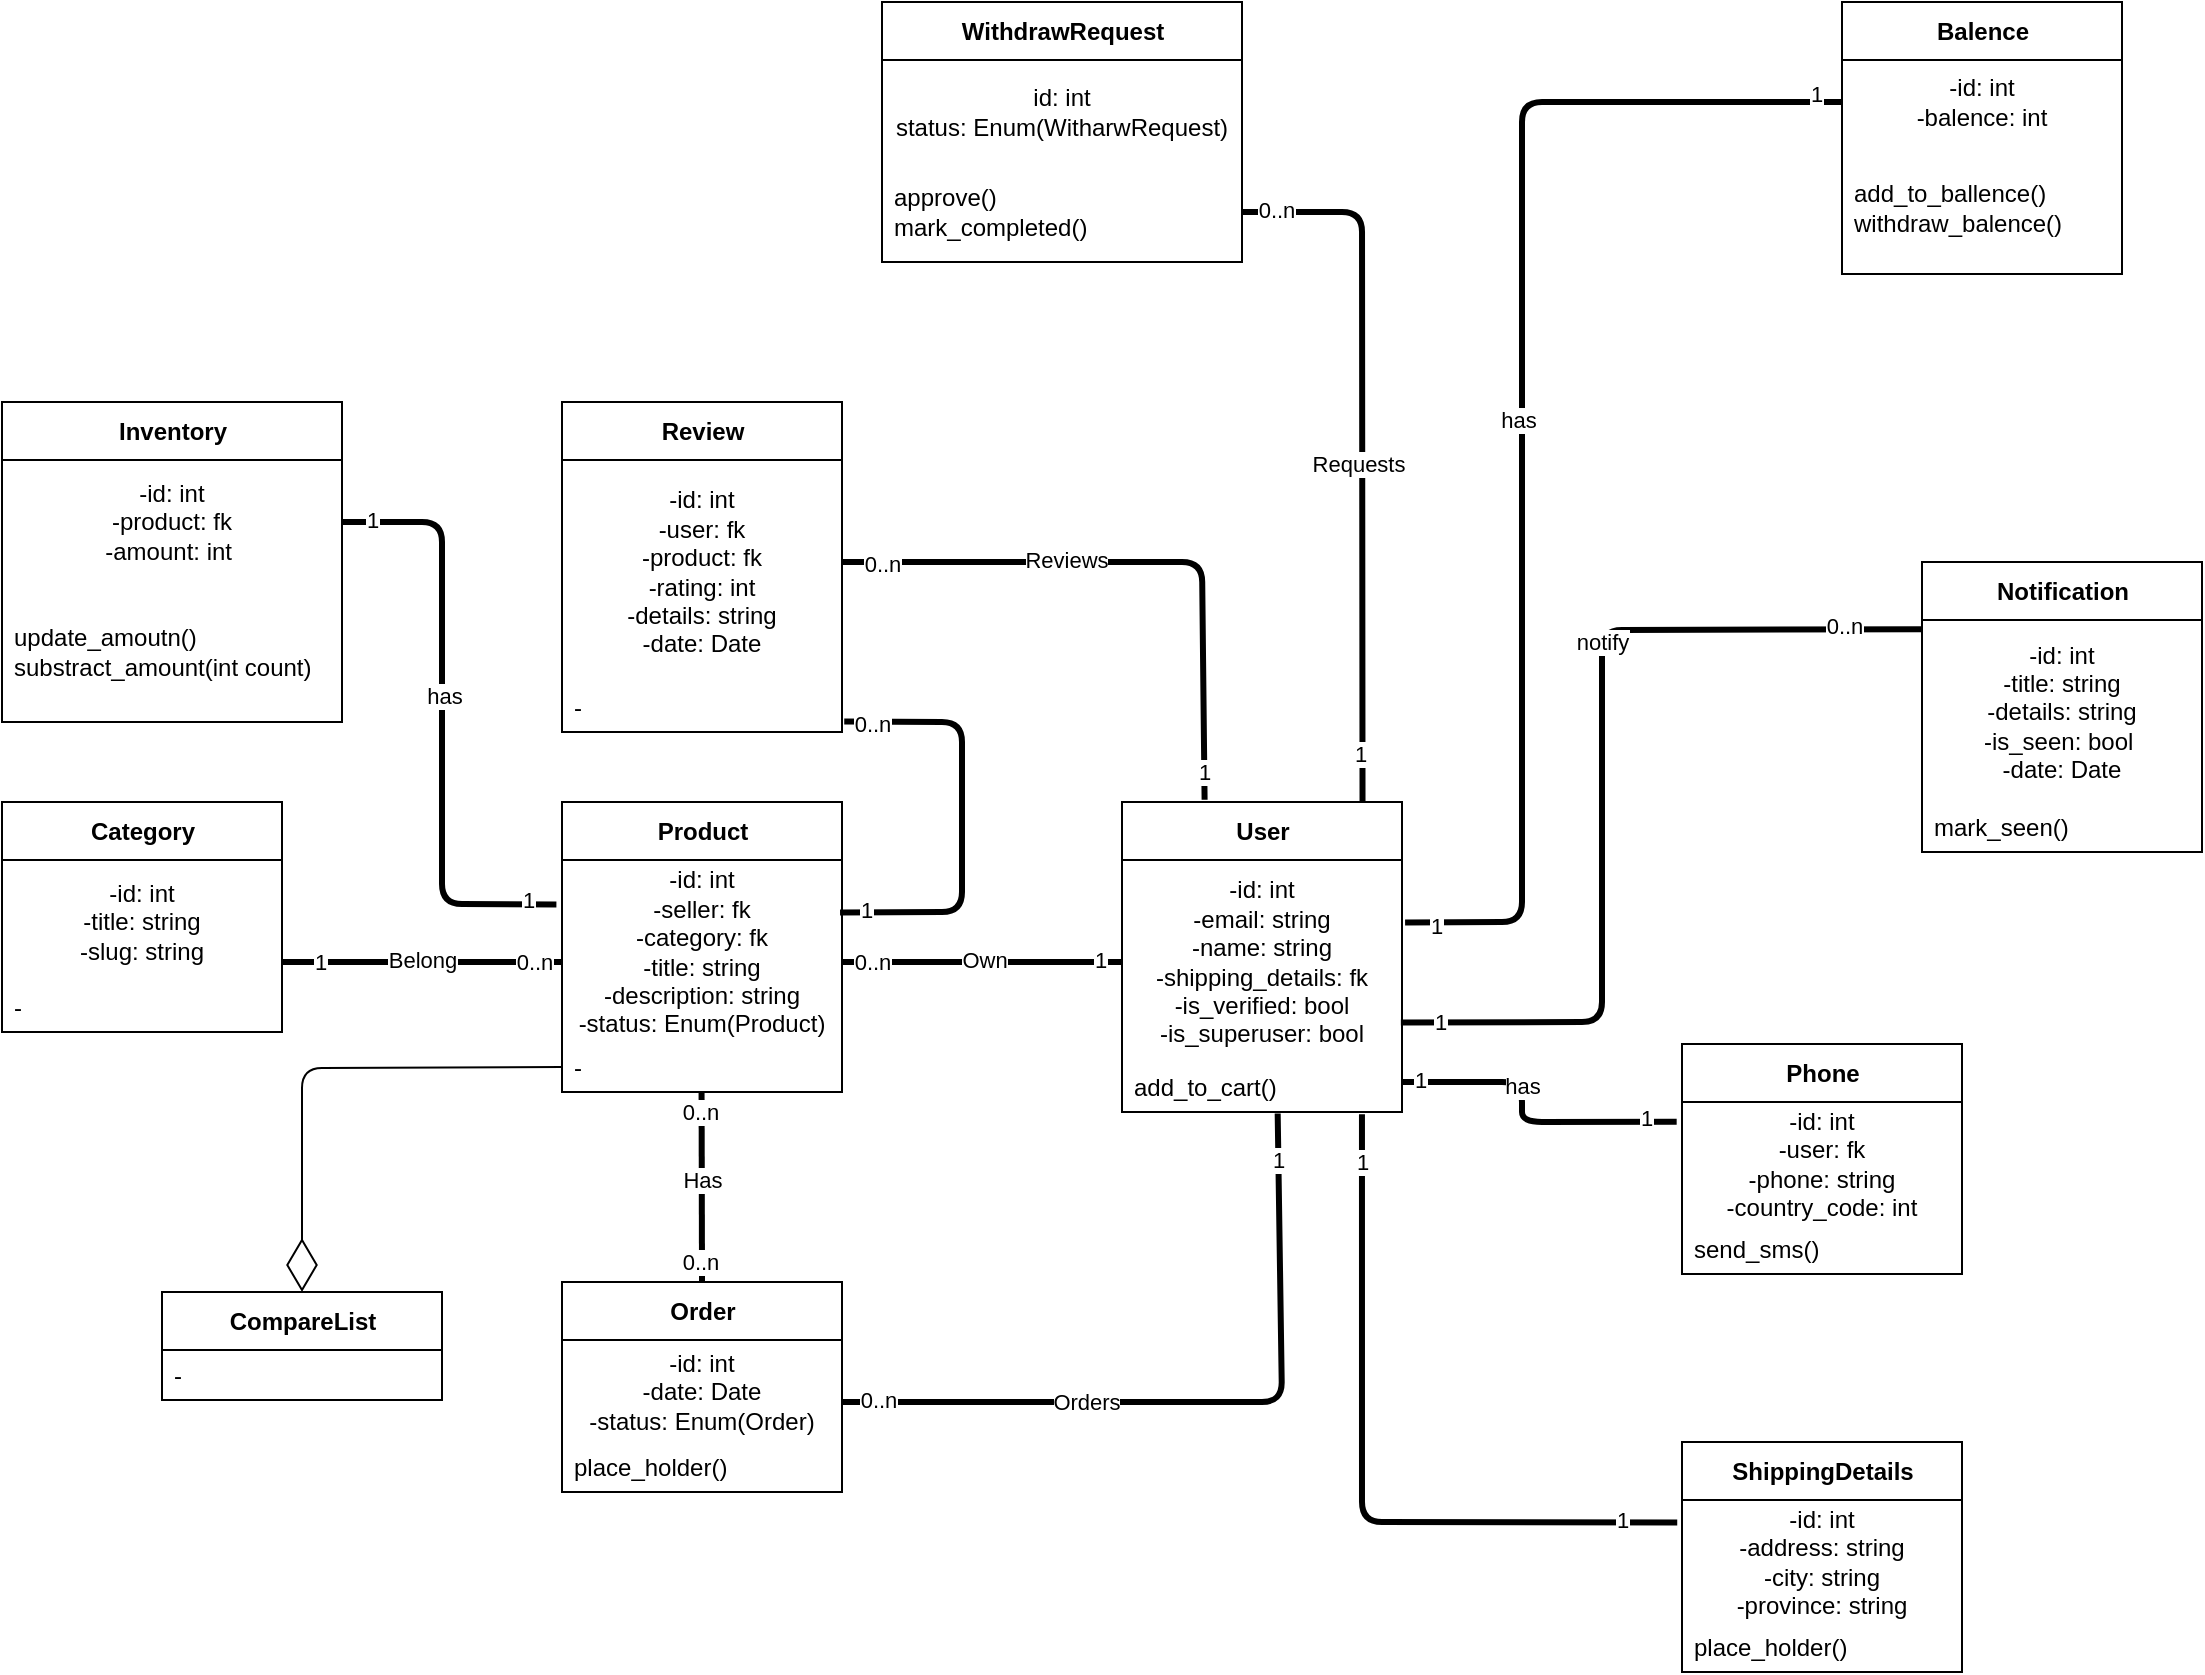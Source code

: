 <mxfile>
    <diagram id="PvmefhZthufcn5cNyNyI" name="Page-1">
        <mxGraphModel dx="1221" dy="1799" grid="1" gridSize="10" guides="1" tooltips="1" connect="1" arrows="1" fold="1" page="1" pageScale="1" pageWidth="850" pageHeight="1100" math="0" shadow="0">
            <root>
                <mxCell id="0"/>
                <mxCell id="1" parent="0"/>
                <mxCell id="57" value="User" style="swimlane;fontStyle=1;align=center;verticalAlign=middle;childLayout=stackLayout;horizontal=1;startSize=29;horizontalStack=0;resizeParent=1;resizeParentMax=0;resizeLast=0;collapsible=0;marginBottom=0;html=1;" vertex="1" parent="1">
                    <mxGeometry x="1400" y="160" width="140" height="155" as="geometry"/>
                </mxCell>
                <mxCell id="58" value="-id: int&lt;br&gt;-email: string&lt;br&gt;-name: string&lt;br&gt;-shipping_details: fk&lt;br&gt;-is_verified: bool&lt;br&gt;-is_superuser: bool" style="text;html=1;strokeColor=none;fillColor=none;align=center;verticalAlign=middle;spacingLeft=4;spacingRight=4;overflow=hidden;rotatable=0;points=[[0,0.5],[1,0.5]];portConstraint=eastwest;" vertex="1" parent="57">
                    <mxGeometry y="29" width="140" height="101" as="geometry"/>
                </mxCell>
                <mxCell id="59" value="add_to_cart()" style="text;html=1;strokeColor=none;fillColor=none;align=left;verticalAlign=middle;spacingLeft=4;spacingRight=4;overflow=hidden;rotatable=0;points=[[0,0.5],[1,0.5]];portConstraint=eastwest;" vertex="1" parent="57">
                    <mxGeometry y="130" width="140" height="25" as="geometry"/>
                </mxCell>
                <mxCell id="60" value="Product" style="swimlane;fontStyle=1;align=center;verticalAlign=middle;childLayout=stackLayout;horizontal=1;startSize=29;horizontalStack=0;resizeParent=1;resizeParentMax=0;resizeLast=0;collapsible=0;marginBottom=0;html=1;" vertex="1" parent="1">
                    <mxGeometry x="1120" y="160" width="140" height="145" as="geometry"/>
                </mxCell>
                <mxCell id="61" value="-id: int&lt;br&gt;-seller: fk&lt;br&gt;-category: fk&lt;br&gt;-title: string&lt;br&gt;-description: string&lt;br&gt;-status: Enum(Product)" style="text;html=1;strokeColor=none;fillColor=none;align=center;verticalAlign=middle;spacingLeft=4;spacingRight=4;overflow=hidden;rotatable=0;points=[[0,0.5],[1,0.5]];portConstraint=eastwest;" vertex="1" parent="60">
                    <mxGeometry y="29" width="140" height="91" as="geometry"/>
                </mxCell>
                <mxCell id="62" value="-" style="text;html=1;strokeColor=none;fillColor=none;align=left;verticalAlign=middle;spacingLeft=4;spacingRight=4;overflow=hidden;rotatable=0;points=[[0,0.5],[1,0.5]];portConstraint=eastwest;" vertex="1" parent="60">
                    <mxGeometry y="120" width="140" height="25" as="geometry"/>
                </mxCell>
                <mxCell id="63" value="" style="endArrow=none;startArrow=none;endFill=0;startFill=0;endSize=8;html=1;verticalAlign=bottom;labelBackgroundColor=none;strokeWidth=3;" edge="1" parent="1">
                    <mxGeometry width="160" relative="1" as="geometry">
                        <mxPoint x="1260" y="240" as="sourcePoint"/>
                        <mxPoint x="1400" y="240" as="targetPoint"/>
                    </mxGeometry>
                </mxCell>
                <mxCell id="64" value="0..n" style="edgeLabel;html=1;align=center;verticalAlign=middle;resizable=0;points=[];" vertex="1" connectable="0" parent="63">
                    <mxGeometry x="-0.887" relative="1" as="geometry">
                        <mxPoint x="7" as="offset"/>
                    </mxGeometry>
                </mxCell>
                <mxCell id="65" value="1" style="edgeLabel;html=1;align=center;verticalAlign=middle;resizable=0;points=[];" vertex="1" connectable="0" parent="63">
                    <mxGeometry x="0.842" y="1" relative="1" as="geometry">
                        <mxPoint as="offset"/>
                    </mxGeometry>
                </mxCell>
                <mxCell id="73" value="Own" style="edgeLabel;html=1;align=center;verticalAlign=middle;resizable=0;points=[];" vertex="1" connectable="0" parent="63">
                    <mxGeometry x="-0.11" y="1" relative="1" as="geometry">
                        <mxPoint x="8" as="offset"/>
                    </mxGeometry>
                </mxCell>
                <mxCell id="66" value="Order" style="swimlane;fontStyle=1;align=center;verticalAlign=middle;childLayout=stackLayout;horizontal=1;startSize=29;horizontalStack=0;resizeParent=1;resizeParentMax=0;resizeLast=0;collapsible=0;marginBottom=0;html=1;" vertex="1" parent="1">
                    <mxGeometry x="1120" y="400" width="140" height="105" as="geometry"/>
                </mxCell>
                <mxCell id="67" value="-id: int&lt;br&gt;-date: Date&lt;br&gt;-status: Enum(Order)" style="text;html=1;strokeColor=none;fillColor=none;align=center;verticalAlign=middle;spacingLeft=4;spacingRight=4;overflow=hidden;rotatable=0;points=[[0,0.5],[1,0.5]];portConstraint=eastwest;" vertex="1" parent="66">
                    <mxGeometry y="29" width="140" height="51" as="geometry"/>
                </mxCell>
                <mxCell id="68" value="place_holder()" style="text;html=1;strokeColor=none;fillColor=none;align=left;verticalAlign=middle;spacingLeft=4;spacingRight=4;overflow=hidden;rotatable=0;points=[[0,0.5],[1,0.5]];portConstraint=eastwest;" vertex="1" parent="66">
                    <mxGeometry y="80" width="140" height="25" as="geometry"/>
                </mxCell>
                <mxCell id="70" value="" style="endArrow=none;startArrow=none;endFill=0;startFill=0;endSize=8;html=1;verticalAlign=bottom;labelBackgroundColor=none;strokeWidth=3;" edge="1" parent="1">
                    <mxGeometry width="160" relative="1" as="geometry">
                        <mxPoint x="1189.79" y="305" as="sourcePoint"/>
                        <mxPoint x="1190" y="400" as="targetPoint"/>
                    </mxGeometry>
                </mxCell>
                <mxCell id="76" value="0..n" style="edgeLabel;html=1;align=center;verticalAlign=middle;resizable=0;points=[];" vertex="1" connectable="0" parent="70">
                    <mxGeometry x="0.781" y="-1" relative="1" as="geometry">
                        <mxPoint as="offset"/>
                    </mxGeometry>
                </mxCell>
                <mxCell id="77" value="0..n" style="edgeLabel;html=1;align=center;verticalAlign=middle;resizable=0;points=[];" vertex="1" connectable="0" parent="70">
                    <mxGeometry x="-0.802" y="-1" relative="1" as="geometry">
                        <mxPoint as="offset"/>
                    </mxGeometry>
                </mxCell>
                <mxCell id="86" value="Has" style="edgeLabel;html=1;align=center;verticalAlign=middle;resizable=0;points=[];" vertex="1" connectable="0" parent="70">
                    <mxGeometry x="-0.075" relative="1" as="geometry">
                        <mxPoint as="offset"/>
                    </mxGeometry>
                </mxCell>
                <mxCell id="71" value="" style="endArrow=none;startArrow=none;endFill=0;startFill=0;endSize=8;html=1;verticalAlign=bottom;labelBackgroundColor=none;strokeWidth=3;entryX=0.556;entryY=1.031;entryDx=0;entryDy=0;entryPerimeter=0;" edge="1" parent="1" target="59">
                    <mxGeometry width="160" relative="1" as="geometry">
                        <mxPoint x="1260" y="460" as="sourcePoint"/>
                        <mxPoint x="1420" y="460" as="targetPoint"/>
                        <Array as="points">
                            <mxPoint x="1480" y="460"/>
                        </Array>
                    </mxGeometry>
                </mxCell>
                <mxCell id="72" value="0..n" style="edgeLabel;html=1;align=center;verticalAlign=middle;resizable=0;points=[];" vertex="1" connectable="0" parent="71">
                    <mxGeometry x="-0.901" y="1" relative="1" as="geometry">
                        <mxPoint as="offset"/>
                    </mxGeometry>
                </mxCell>
                <mxCell id="75" value="1" style="edgeLabel;html=1;align=center;verticalAlign=middle;resizable=0;points=[];" vertex="1" connectable="0" parent="71">
                    <mxGeometry x="0.874" relative="1" as="geometry">
                        <mxPoint as="offset"/>
                    </mxGeometry>
                </mxCell>
                <mxCell id="85" value="Orders" style="edgeLabel;html=1;align=center;verticalAlign=middle;resizable=0;points=[];" vertex="1" connectable="0" parent="71">
                    <mxGeometry x="-0.334" relative="1" as="geometry">
                        <mxPoint as="offset"/>
                    </mxGeometry>
                </mxCell>
                <mxCell id="78" value="Category" style="swimlane;fontStyle=1;align=center;verticalAlign=middle;childLayout=stackLayout;horizontal=1;startSize=29;horizontalStack=0;resizeParent=1;resizeParentMax=0;resizeLast=0;collapsible=0;marginBottom=0;html=1;" vertex="1" parent="1">
                    <mxGeometry x="840" y="160" width="140" height="115" as="geometry"/>
                </mxCell>
                <mxCell id="79" value="-id: int&lt;br&gt;-title: string&lt;br&gt;-slug: string" style="text;html=1;strokeColor=none;fillColor=none;align=center;verticalAlign=middle;spacingLeft=4;spacingRight=4;overflow=hidden;rotatable=0;points=[[0,0.5],[1,0.5]];portConstraint=eastwest;" vertex="1" parent="78">
                    <mxGeometry y="29" width="140" height="61" as="geometry"/>
                </mxCell>
                <mxCell id="80" value="-" style="text;html=1;strokeColor=none;fillColor=none;align=left;verticalAlign=middle;spacingLeft=4;spacingRight=4;overflow=hidden;rotatable=0;points=[[0,0.5],[1,0.5]];portConstraint=eastwest;" vertex="1" parent="78">
                    <mxGeometry y="90" width="140" height="25" as="geometry"/>
                </mxCell>
                <mxCell id="82" value="" style="endArrow=none;startArrow=none;endFill=0;startFill=0;endSize=8;html=1;verticalAlign=bottom;labelBackgroundColor=none;strokeWidth=3;" edge="1" parent="1">
                    <mxGeometry width="160" relative="1" as="geometry">
                        <mxPoint x="980" y="240" as="sourcePoint"/>
                        <mxPoint x="1120" y="240" as="targetPoint"/>
                    </mxGeometry>
                </mxCell>
                <mxCell id="83" value="1" style="edgeLabel;html=1;align=center;verticalAlign=middle;resizable=0;points=[];" vertex="1" connectable="0" parent="82">
                    <mxGeometry x="-0.733" relative="1" as="geometry">
                        <mxPoint as="offset"/>
                    </mxGeometry>
                </mxCell>
                <mxCell id="84" value="Belong" style="edgeLabel;html=1;align=center;verticalAlign=middle;resizable=0;points=[];" vertex="1" connectable="0" parent="82">
                    <mxGeometry x="-0.098" y="1" relative="1" as="geometry">
                        <mxPoint x="7" as="offset"/>
                    </mxGeometry>
                </mxCell>
                <mxCell id="87" value="0..n" style="edgeLabel;html=1;align=center;verticalAlign=middle;resizable=0;points=[];" vertex="1" connectable="0" parent="82">
                    <mxGeometry x="0.795" relative="1" as="geometry">
                        <mxPoint as="offset"/>
                    </mxGeometry>
                </mxCell>
                <mxCell id="91" value="CompareList" style="swimlane;fontStyle=1;align=center;verticalAlign=middle;childLayout=stackLayout;horizontal=1;startSize=29;horizontalStack=0;resizeParent=1;resizeParentMax=0;resizeLast=0;collapsible=0;marginBottom=0;html=1;" vertex="1" parent="1">
                    <mxGeometry x="920" y="405" width="140" height="54" as="geometry"/>
                </mxCell>
                <mxCell id="92" value="" style="endArrow=diamondThin;endFill=0;endSize=24;html=1;exitX=0;exitY=0.5;exitDx=0;exitDy=0;" edge="1" parent="91" source="62">
                    <mxGeometry width="160" relative="1" as="geometry">
                        <mxPoint x="69.5" y="-100" as="sourcePoint"/>
                        <mxPoint x="70" as="targetPoint"/>
                        <Array as="points">
                            <mxPoint x="70" y="-112"/>
                        </Array>
                    </mxGeometry>
                </mxCell>
                <mxCell id="93" value="-" style="text;html=1;strokeColor=none;fillColor=none;align=left;verticalAlign=middle;spacingLeft=4;spacingRight=4;overflow=hidden;rotatable=0;points=[[0,0.5],[1,0.5]];portConstraint=eastwest;" vertex="1" parent="91">
                    <mxGeometry y="29" width="140" height="25" as="geometry"/>
                </mxCell>
                <mxCell id="94" value="Notification" style="swimlane;fontStyle=1;align=center;verticalAlign=middle;childLayout=stackLayout;horizontal=1;startSize=29;horizontalStack=0;resizeParent=1;resizeParentMax=0;resizeLast=0;collapsible=0;marginBottom=0;html=1;" vertex="1" parent="1">
                    <mxGeometry x="1800" y="40" width="140" height="145" as="geometry"/>
                </mxCell>
                <mxCell id="95" value="-id: int&lt;br&gt;-title: string&lt;br&gt;-details: string&lt;br&gt;-is_seen: bool&amp;nbsp;&lt;br&gt;-date: Date" style="text;html=1;strokeColor=none;fillColor=none;align=center;verticalAlign=middle;spacingLeft=4;spacingRight=4;overflow=hidden;rotatable=0;points=[[0,0.5],[1,0.5]];portConstraint=eastwest;" vertex="1" parent="94">
                    <mxGeometry y="29" width="140" height="91" as="geometry"/>
                </mxCell>
                <mxCell id="96" value="mark_seen()" style="text;html=1;strokeColor=none;fillColor=none;align=left;verticalAlign=middle;spacingLeft=4;spacingRight=4;overflow=hidden;rotatable=0;points=[[0,0.5],[1,0.5]];portConstraint=eastwest;" vertex="1" parent="94">
                    <mxGeometry y="120" width="140" height="25" as="geometry"/>
                </mxCell>
                <mxCell id="97" value="Phone" style="swimlane;fontStyle=1;align=center;verticalAlign=middle;childLayout=stackLayout;horizontal=1;startSize=29;horizontalStack=0;resizeParent=1;resizeParentMax=0;resizeLast=0;collapsible=0;marginBottom=0;html=1;" vertex="1" parent="1">
                    <mxGeometry x="1680" y="281" width="140" height="115" as="geometry"/>
                </mxCell>
                <mxCell id="98" value="-id: int&lt;br&gt;-user: fk&lt;br&gt;-phone: string&lt;br&gt;-country_code: int" style="text;html=1;strokeColor=none;fillColor=none;align=center;verticalAlign=middle;spacingLeft=4;spacingRight=4;overflow=hidden;rotatable=0;points=[[0,0.5],[1,0.5]];portConstraint=eastwest;" vertex="1" parent="97">
                    <mxGeometry y="29" width="140" height="61" as="geometry"/>
                </mxCell>
                <mxCell id="99" value="send_sms()" style="text;html=1;strokeColor=none;fillColor=none;align=left;verticalAlign=middle;spacingLeft=4;spacingRight=4;overflow=hidden;rotatable=0;points=[[0,0.5],[1,0.5]];portConstraint=eastwest;" vertex="1" parent="97">
                    <mxGeometry y="90" width="140" height="25" as="geometry"/>
                </mxCell>
                <mxCell id="100" value="ShippingDetails" style="swimlane;fontStyle=1;align=center;verticalAlign=middle;childLayout=stackLayout;horizontal=1;startSize=29;horizontalStack=0;resizeParent=1;resizeParentMax=0;resizeLast=0;collapsible=0;marginBottom=0;html=1;" vertex="1" parent="1">
                    <mxGeometry x="1680" y="480" width="140" height="115" as="geometry"/>
                </mxCell>
                <mxCell id="101" value="-id: int&lt;br&gt;-address: string&lt;br&gt;-city: string&lt;br&gt;-province: string" style="text;html=1;strokeColor=none;fillColor=none;align=center;verticalAlign=middle;spacingLeft=4;spacingRight=4;overflow=hidden;rotatable=0;points=[[0,0.5],[1,0.5]];portConstraint=eastwest;" vertex="1" parent="100">
                    <mxGeometry y="29" width="140" height="61" as="geometry"/>
                </mxCell>
                <mxCell id="102" value="place_holder()" style="text;html=1;strokeColor=none;fillColor=none;align=left;verticalAlign=middle;spacingLeft=4;spacingRight=4;overflow=hidden;rotatable=0;points=[[0,0.5],[1,0.5]];portConstraint=eastwest;" vertex="1" parent="100">
                    <mxGeometry y="90" width="140" height="25" as="geometry"/>
                </mxCell>
                <mxCell id="103" value="" style="endArrow=none;startArrow=none;endFill=0;startFill=0;endSize=8;html=1;verticalAlign=bottom;labelBackgroundColor=none;strokeWidth=3;exitX=0.996;exitY=0.805;exitDx=0;exitDy=0;exitPerimeter=0;entryX=0.002;entryY=0.051;entryDx=0;entryDy=0;entryPerimeter=0;" edge="1" parent="1" source="58" target="95">
                    <mxGeometry width="160" relative="1" as="geometry">
                        <mxPoint x="1520" y="75" as="sourcePoint"/>
                        <mxPoint x="1680" y="75" as="targetPoint"/>
                        <Array as="points">
                            <mxPoint x="1640" y="270"/>
                            <mxPoint x="1640" y="74"/>
                        </Array>
                    </mxGeometry>
                </mxCell>
                <mxCell id="104" value="0..n" style="edgeLabel;html=1;align=center;verticalAlign=middle;resizable=0;points=[];" vertex="1" connectable="0" parent="103">
                    <mxGeometry x="0.825" y="2" relative="1" as="geometry">
                        <mxPoint as="offset"/>
                    </mxGeometry>
                </mxCell>
                <mxCell id="105" value="1" style="edgeLabel;html=1;align=center;verticalAlign=middle;resizable=0;points=[];" vertex="1" connectable="0" parent="103">
                    <mxGeometry x="-0.916" relative="1" as="geometry">
                        <mxPoint as="offset"/>
                    </mxGeometry>
                </mxCell>
                <mxCell id="110" value="notify" style="edgeLabel;html=1;align=center;verticalAlign=middle;resizable=0;points=[];" vertex="1" connectable="0" parent="103">
                    <mxGeometry x="-0.015" y="2" relative="1" as="geometry">
                        <mxPoint x="2" y="-66" as="offset"/>
                    </mxGeometry>
                </mxCell>
                <mxCell id="106" value="" style="endArrow=none;startArrow=none;endFill=0;startFill=0;endSize=8;html=1;verticalAlign=bottom;labelBackgroundColor=none;strokeWidth=3;entryX=-0.019;entryY=0.162;entryDx=0;entryDy=0;entryPerimeter=0;" edge="1" parent="1" target="98">
                    <mxGeometry width="160" relative="1" as="geometry">
                        <mxPoint x="1540" y="300" as="sourcePoint"/>
                        <mxPoint x="1700" y="230" as="targetPoint"/>
                        <Array as="points">
                            <mxPoint x="1600" y="300"/>
                            <mxPoint x="1600" y="320"/>
                        </Array>
                    </mxGeometry>
                </mxCell>
                <mxCell id="107" value="1" style="edgeLabel;html=1;align=center;verticalAlign=middle;resizable=0;points=[];" vertex="1" connectable="0" parent="106">
                    <mxGeometry x="0.803" y="2" relative="1" as="geometry">
                        <mxPoint as="offset"/>
                    </mxGeometry>
                </mxCell>
                <mxCell id="108" value="1" style="edgeLabel;html=1;align=center;verticalAlign=middle;resizable=0;points=[];" vertex="1" connectable="0" parent="106">
                    <mxGeometry x="-0.893" y="1" relative="1" as="geometry">
                        <mxPoint as="offset"/>
                    </mxGeometry>
                </mxCell>
                <mxCell id="109" value="has" style="edgeLabel;html=1;align=center;verticalAlign=middle;resizable=0;points=[];" vertex="1" connectable="0" parent="106">
                    <mxGeometry x="-0.213" relative="1" as="geometry">
                        <mxPoint as="offset"/>
                    </mxGeometry>
                </mxCell>
                <mxCell id="111" value="" style="endArrow=none;startArrow=none;endFill=0;startFill=0;endSize=8;html=1;verticalAlign=bottom;labelBackgroundColor=none;strokeWidth=3;exitX=0.857;exitY=1.045;exitDx=0;exitDy=0;exitPerimeter=0;entryX=-0.017;entryY=0.185;entryDx=0;entryDy=0;entryPerimeter=0;" edge="1" parent="1" source="59" target="101">
                    <mxGeometry width="160" relative="1" as="geometry">
                        <mxPoint x="1510" y="370" as="sourcePoint"/>
                        <mxPoint x="1670" y="370" as="targetPoint"/>
                        <Array as="points">
                            <mxPoint x="1520" y="520"/>
                        </Array>
                    </mxGeometry>
                </mxCell>
                <mxCell id="112" value="1" style="edgeLabel;html=1;align=center;verticalAlign=middle;resizable=0;points=[];" vertex="1" connectable="0" parent="111">
                    <mxGeometry x="-0.869" relative="1" as="geometry">
                        <mxPoint as="offset"/>
                    </mxGeometry>
                </mxCell>
                <mxCell id="113" value="1" style="edgeLabel;html=1;align=center;verticalAlign=middle;resizable=0;points=[];" vertex="1" connectable="0" parent="111">
                    <mxGeometry x="0.849" y="1" relative="1" as="geometry">
                        <mxPoint as="offset"/>
                    </mxGeometry>
                </mxCell>
                <mxCell id="114" value="Inventory" style="swimlane;fontStyle=1;align=center;verticalAlign=middle;childLayout=stackLayout;horizontal=1;startSize=29;horizontalStack=0;resizeParent=1;resizeParentMax=0;resizeLast=0;collapsible=0;marginBottom=0;html=1;" vertex="1" parent="1">
                    <mxGeometry x="840" y="-40" width="170" height="160" as="geometry"/>
                </mxCell>
                <mxCell id="115" value="-id: int&lt;br&gt;-product: fk&lt;br&gt;-amount: int&amp;nbsp;" style="text;html=1;strokeColor=none;fillColor=none;align=center;verticalAlign=middle;spacingLeft=4;spacingRight=4;overflow=hidden;rotatable=0;points=[[0,0.5],[1,0.5]];portConstraint=eastwest;" vertex="1" parent="114">
                    <mxGeometry y="29" width="170" height="61" as="geometry"/>
                </mxCell>
                <mxCell id="116" value="update_amoutn()&lt;br&gt;substract_amount(int count)" style="text;html=1;strokeColor=none;fillColor=none;align=left;verticalAlign=middle;spacingLeft=4;spacingRight=4;overflow=hidden;rotatable=0;points=[[0,0.5],[1,0.5]];portConstraint=eastwest;" vertex="1" parent="114">
                    <mxGeometry y="90" width="170" height="70" as="geometry"/>
                </mxCell>
                <mxCell id="117" value="" style="endArrow=none;startArrow=none;endFill=0;startFill=0;endSize=8;html=1;verticalAlign=bottom;labelBackgroundColor=none;strokeWidth=3;entryX=-0.02;entryY=0.245;entryDx=0;entryDy=0;entryPerimeter=0;" edge="1" parent="1" target="61">
                    <mxGeometry width="160" relative="1" as="geometry">
                        <mxPoint x="1010" y="20" as="sourcePoint"/>
                        <mxPoint x="1170" y="20" as="targetPoint"/>
                        <Array as="points">
                            <mxPoint x="1060" y="20"/>
                            <mxPoint x="1060" y="211"/>
                        </Array>
                    </mxGeometry>
                </mxCell>
                <mxCell id="118" value="1" style="edgeLabel;html=1;align=center;verticalAlign=middle;resizable=0;points=[];" vertex="1" connectable="0" parent="117">
                    <mxGeometry x="-0.904" y="1" relative="1" as="geometry">
                        <mxPoint as="offset"/>
                    </mxGeometry>
                </mxCell>
                <mxCell id="119" value="1" style="edgeLabel;html=1;align=center;verticalAlign=middle;resizable=0;points=[];" vertex="1" connectable="0" parent="117">
                    <mxGeometry x="0.906" y="2" relative="1" as="geometry">
                        <mxPoint as="offset"/>
                    </mxGeometry>
                </mxCell>
                <mxCell id="137" value="has" style="edgeLabel;html=1;align=center;verticalAlign=middle;resizable=0;points=[];" vertex="1" connectable="0" parent="117">
                    <mxGeometry x="-0.086" y="1" relative="1" as="geometry">
                        <mxPoint as="offset"/>
                    </mxGeometry>
                </mxCell>
                <mxCell id="120" value="Review" style="swimlane;fontStyle=1;align=center;verticalAlign=middle;childLayout=stackLayout;horizontal=1;startSize=29;horizontalStack=0;resizeParent=1;resizeParentMax=0;resizeLast=0;collapsible=0;marginBottom=0;html=1;" vertex="1" parent="1">
                    <mxGeometry x="1120" y="-40" width="140" height="165" as="geometry"/>
                </mxCell>
                <mxCell id="121" value="-id: int&lt;br&gt;-user: fk&lt;br&gt;-product: fk&lt;br&gt;-rating: int&lt;br&gt;-details: string&lt;br&gt;-date: Date" style="text;html=1;strokeColor=none;fillColor=none;align=center;verticalAlign=middle;spacingLeft=4;spacingRight=4;overflow=hidden;rotatable=0;points=[[0,0.5],[1,0.5]];portConstraint=eastwest;" vertex="1" parent="120">
                    <mxGeometry y="29" width="140" height="111" as="geometry"/>
                </mxCell>
                <mxCell id="122" value="-" style="text;html=1;strokeColor=none;fillColor=none;align=left;verticalAlign=middle;spacingLeft=4;spacingRight=4;overflow=hidden;rotatable=0;points=[[0,0.5],[1,0.5]];portConstraint=eastwest;" vertex="1" parent="120">
                    <mxGeometry y="140" width="140" height="25" as="geometry"/>
                </mxCell>
                <mxCell id="123" value="" style="endArrow=none;startArrow=none;endFill=0;startFill=0;endSize=8;html=1;verticalAlign=bottom;labelBackgroundColor=none;strokeWidth=3;entryX=0.993;entryY=0.289;entryDx=0;entryDy=0;entryPerimeter=0;exitX=1.008;exitY=0.791;exitDx=0;exitDy=0;exitPerimeter=0;" edge="1" parent="1" source="122" target="61">
                    <mxGeometry width="160" relative="1" as="geometry">
                        <mxPoint x="1260" y="10" as="sourcePoint"/>
                        <mxPoint x="1420" y="10" as="targetPoint"/>
                        <Array as="points">
                            <mxPoint x="1320" y="120"/>
                            <mxPoint x="1320" y="215"/>
                        </Array>
                    </mxGeometry>
                </mxCell>
                <mxCell id="124" value="0..n" style="edgeLabel;html=1;align=center;verticalAlign=middle;resizable=0;points=[];" vertex="1" connectable="0" parent="123">
                    <mxGeometry x="-0.87" y="-1" relative="1" as="geometry">
                        <mxPoint as="offset"/>
                    </mxGeometry>
                </mxCell>
                <mxCell id="125" value="1" style="edgeLabel;html=1;align=center;verticalAlign=middle;resizable=0;points=[];" vertex="1" connectable="0" parent="123">
                    <mxGeometry x="0.879" y="-1" relative="1" as="geometry">
                        <mxPoint as="offset"/>
                    </mxGeometry>
                </mxCell>
                <mxCell id="126" value="" style="endArrow=none;startArrow=none;endFill=0;startFill=0;endSize=8;html=1;verticalAlign=bottom;labelBackgroundColor=none;strokeWidth=3;entryX=0.295;entryY=-0.007;entryDx=0;entryDy=0;entryPerimeter=0;" edge="1" parent="1" target="57">
                    <mxGeometry width="160" relative="1" as="geometry">
                        <mxPoint x="1260" y="40" as="sourcePoint"/>
                        <mxPoint x="1420" y="42.08" as="targetPoint"/>
                        <Array as="points">
                            <mxPoint x="1440" y="40"/>
                        </Array>
                    </mxGeometry>
                </mxCell>
                <mxCell id="127" value="0..n" style="edgeLabel;html=1;align=center;verticalAlign=middle;resizable=0;points=[];" vertex="1" connectable="0" parent="126">
                    <mxGeometry x="-0.868" y="-1" relative="1" as="geometry">
                        <mxPoint as="offset"/>
                    </mxGeometry>
                </mxCell>
                <mxCell id="128" value="1" style="edgeLabel;html=1;align=center;verticalAlign=middle;resizable=0;points=[];" vertex="1" connectable="0" parent="126">
                    <mxGeometry x="0.906" relative="1" as="geometry">
                        <mxPoint as="offset"/>
                    </mxGeometry>
                </mxCell>
                <mxCell id="138" value="Reviews" style="edgeLabel;html=1;align=center;verticalAlign=middle;resizable=0;points=[];" vertex="1" connectable="0" parent="126">
                    <mxGeometry x="-0.251" y="1" relative="1" as="geometry">
                        <mxPoint as="offset"/>
                    </mxGeometry>
                </mxCell>
                <mxCell id="130" value="Balence" style="swimlane;fontStyle=1;align=center;verticalAlign=middle;childLayout=stackLayout;horizontal=1;startSize=29;horizontalStack=0;resizeParent=1;resizeParentMax=0;resizeLast=0;collapsible=0;marginBottom=0;html=1;" vertex="1" parent="1">
                    <mxGeometry x="1760" y="-240" width="140" height="136" as="geometry"/>
                </mxCell>
                <mxCell id="131" value="-id: int&lt;br&gt;-balence: int" style="text;html=1;strokeColor=none;fillColor=none;align=center;verticalAlign=middle;spacingLeft=4;spacingRight=4;overflow=hidden;rotatable=0;points=[[0,0.5],[1,0.5]];portConstraint=eastwest;" vertex="1" parent="130">
                    <mxGeometry y="29" width="140" height="41" as="geometry"/>
                </mxCell>
                <mxCell id="132" value="add_to_ballence()&lt;br&gt;withdraw_balence()" style="text;html=1;strokeColor=none;fillColor=none;align=left;verticalAlign=middle;spacingLeft=4;spacingRight=4;overflow=hidden;rotatable=0;points=[[0,0.5],[1,0.5]];portConstraint=eastwest;" vertex="1" parent="130">
                    <mxGeometry y="70" width="140" height="66" as="geometry"/>
                </mxCell>
                <mxCell id="133" value="WithdrawRequest" style="swimlane;fontStyle=1;align=center;verticalAlign=middle;childLayout=stackLayout;horizontal=1;startSize=29;horizontalStack=0;resizeParent=1;resizeParentMax=0;resizeLast=0;collapsible=0;marginBottom=0;html=1;" vertex="1" parent="1">
                    <mxGeometry x="1280" y="-240" width="180" height="130" as="geometry"/>
                </mxCell>
                <mxCell id="134" value="id: int&lt;br&gt;status: Enum(WitharwRequest)" style="text;html=1;strokeColor=none;fillColor=none;align=center;verticalAlign=middle;spacingLeft=4;spacingRight=4;overflow=hidden;rotatable=0;points=[[0,0.5],[1,0.5]];portConstraint=eastwest;" vertex="1" parent="133">
                    <mxGeometry y="29" width="180" height="51" as="geometry"/>
                </mxCell>
                <mxCell id="135" value="approve()&lt;br&gt;mark_completed()" style="text;html=1;strokeColor=none;fillColor=none;align=left;verticalAlign=middle;spacingLeft=4;spacingRight=4;overflow=hidden;rotatable=0;points=[[0,0.5],[1,0.5]];portConstraint=eastwest;" vertex="1" parent="133">
                    <mxGeometry y="80" width="180" height="50" as="geometry"/>
                </mxCell>
                <mxCell id="136" value="" style="endArrow=none;startArrow=none;endFill=0;startFill=0;endSize=8;html=1;verticalAlign=bottom;labelBackgroundColor=none;strokeWidth=3;exitX=1;exitY=0.5;exitDx=0;exitDy=0;entryX=0.859;entryY=0.002;entryDx=0;entryDy=0;entryPerimeter=0;" edge="1" parent="1" source="135" target="57">
                    <mxGeometry width="160" relative="1" as="geometry">
                        <mxPoint x="1440" y="-70" as="sourcePoint"/>
                        <mxPoint x="1520" y="150" as="targetPoint"/>
                        <Array as="points">
                            <mxPoint x="1520" y="-135"/>
                        </Array>
                    </mxGeometry>
                </mxCell>
                <mxCell id="139" value="Requests" style="edgeLabel;html=1;align=center;verticalAlign=middle;resizable=0;points=[];" vertex="1" connectable="0" parent="136">
                    <mxGeometry x="0.043" y="-2" relative="1" as="geometry">
                        <mxPoint as="offset"/>
                    </mxGeometry>
                </mxCell>
                <mxCell id="140" value="1" style="edgeLabel;html=1;align=center;verticalAlign=middle;resizable=0;points=[];" vertex="1" connectable="0" parent="136">
                    <mxGeometry x="0.863" y="-2" relative="1" as="geometry">
                        <mxPoint x="1" as="offset"/>
                    </mxGeometry>
                </mxCell>
                <mxCell id="141" value="0..n" style="edgeLabel;html=1;align=center;verticalAlign=middle;resizable=0;points=[];" vertex="1" connectable="0" parent="136">
                    <mxGeometry x="-0.906" y="1" relative="1" as="geometry">
                        <mxPoint as="offset"/>
                    </mxGeometry>
                </mxCell>
                <mxCell id="142" value="" style="endArrow=none;startArrow=none;endFill=0;startFill=0;endSize=8;html=1;verticalAlign=bottom;labelBackgroundColor=none;strokeWidth=3;exitX=1.011;exitY=0.31;exitDx=0;exitDy=0;exitPerimeter=0;" edge="1" parent="1" source="58">
                    <mxGeometry width="160" relative="1" as="geometry">
                        <mxPoint x="1600" y="-190" as="sourcePoint"/>
                        <mxPoint x="1760" y="-190" as="targetPoint"/>
                        <Array as="points">
                            <mxPoint x="1600" y="220"/>
                            <mxPoint x="1600" y="-190"/>
                        </Array>
                    </mxGeometry>
                </mxCell>
                <mxCell id="143" value="has" style="edgeLabel;html=1;align=center;verticalAlign=middle;resizable=0;points=[];" vertex="1" connectable="0" parent="142">
                    <mxGeometry x="-0.014" y="2" relative="1" as="geometry">
                        <mxPoint as="offset"/>
                    </mxGeometry>
                </mxCell>
                <mxCell id="144" value="1" style="edgeLabel;html=1;align=center;verticalAlign=middle;resizable=0;points=[];" vertex="1" connectable="0" parent="142">
                    <mxGeometry x="-0.953" y="-2" relative="1" as="geometry">
                        <mxPoint as="offset"/>
                    </mxGeometry>
                </mxCell>
                <mxCell id="145" value="1" style="edgeLabel;html=1;align=center;verticalAlign=middle;resizable=0;points=[];" vertex="1" connectable="0" parent="142">
                    <mxGeometry x="0.958" y="4" relative="1" as="geometry">
                        <mxPoint as="offset"/>
                    </mxGeometry>
                </mxCell>
            </root>
        </mxGraphModel>
    </diagram>
</mxfile>